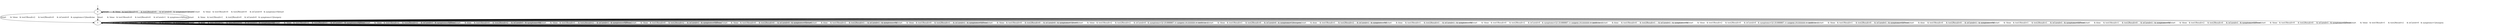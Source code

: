 digraph {
5;
0;
__init [label="", style=invis, width=0];
__init -> 0;
5 -> 5 [label="[start	& done	& test1Result=2	& test2Result=2	& isCured=1	& symptoms=0]/"];
5 -> 5 [label="[start	& done	& test1Result=2	& test2Result=0	& isCured=1	& symptoms=0]/"];
5 -> 5 [label="[start	& !done	& test1Result=2	& test2Result=1	& isCured=1	& symptoms=0]/Done"];
5 -> 5 [label="[start	& !done	& test1Result=2	& test2Result=2	& isCured=1	& symptoms=0]/Done"];
5 -> 5 [label="[start	& done	& test1Result=0	& test2Result=2	& isCured=1	& symptoms=0]/"];
5 -> 5 [label="[start	& !done	& test1Result=1	& test2Result=2	& isCured=1	& symptoms=0]/Done"];
5 -> 5 [label="[start	& !done	& test1Result=0	& test2Result=2	& isCured=1	& symptoms=0]/Done"];
5 -> 5 [label="[!start	& !done	& test1Result=0	& test2Result=0	& isCured=0	& symptoms=0]/start"];
5 -> 5 [label="[start	& done	& test1Result=2	& test2Result=1	& isCured=1	& symptoms=0]/"];
5 -> 5 [label="[start	& !done	& test1Result=0	& test2Result=1	& isCured=1	& symptoms=0]/Done"];
5 -> 5 [label="[start	& !done	& test1Result=0	& test2Result=0	& isCured=0	& symptoms=1]/test1"];
5 -> 5 [label="[start	& !done	& test1Result=2	& test2Result=2	& isCured=0	& symptoms=1]/ {0.666667 -> surgery | 0.333333 -> medicine }"];
5 -> 5 [label="[start	& !done	& test1Result=1	& test2Result=0	& isCured=0	& symptoms=1]/surgery"];
5 -> 5 [label="[start	& done	& test1Result=1	& test2Result=2	& isCured=1	& symptoms=0]/"];
5 -> 5 [label="[start	& done	& test1Result=1	& test2Result=1	& isCured=1	& symptoms=0]/"];
5 -> 5 [label="[start	& !done	& test1Result=0	& test2Result=2	& isCured=0	& symptoms=1]/ {0.666667 -> surgery | 0.333333 -> medicine }"];
5 -> 5 [label="[start	& done	& test1Result=0	& test2Result=1	& isCured=1	& symptoms=0]/"];
5 -> 5 [label="[start	& !done	& test1Result=2	& test2Result=0	& isCured=0	& symptoms=1]/ {0.666667 -> surgery | 0.333333 -> medicine }"];
5 -> 5 [label="[start	& !done	& test1Result=1	& test2Result=0	& isCured=1	& symptoms=0]/Done"];
5 -> 5 [label="[start	& done	& test1Result=0	& test2Result=0	& isCured=1	& symptoms=0]/"];
5 -> 5 [label="[start	& !done	& test1Result=1	& test2Result=1	& isCured=1	& symptoms=0]/Done"];
5 -> 5 [label="[start	& done	& test1Result=1	& test2Result=0	& isCured=1	& symptoms=0]/"];
5 -> 5 [label="[start	& !done	& test1Result=2	& test2Result=0	& isCured=1	& symptoms=0]/Done"];
5 -> 5 [label="[start	& !done	& test1Result=0	& test2Result=0	& isCured=1	& symptoms=0]/Done"];
5 -> 5 [label="[start	& !done	& test1Result=1	& test2Result=2	& isCured=0	& symptoms=1]/surgery"];
0 -> 5 [label="[start	& !done	& test1Result=2	& test2Result=0	& isCured=0	& symptoms=1]/medicine"];
0 -> 0 [label="[start	& !done	& test1Result=0	& test2Result=0	& isCured=0	& symptoms=1]/test1"];
0 -> 0 [label="[!start	& !done	& test1Result=0	& test2Result=0	& isCured=0	& symptoms=0]/start"];
0 -> 5 [label="[start	& !done	& test1Result=0	& test2Result=0	& isCured=1	& symptoms=0]/Done"];
0 -> 5 [label="[start	& !done	& test1Result=1	& test2Result=0	& isCured=0	& symptoms=1]/surgery"];
}